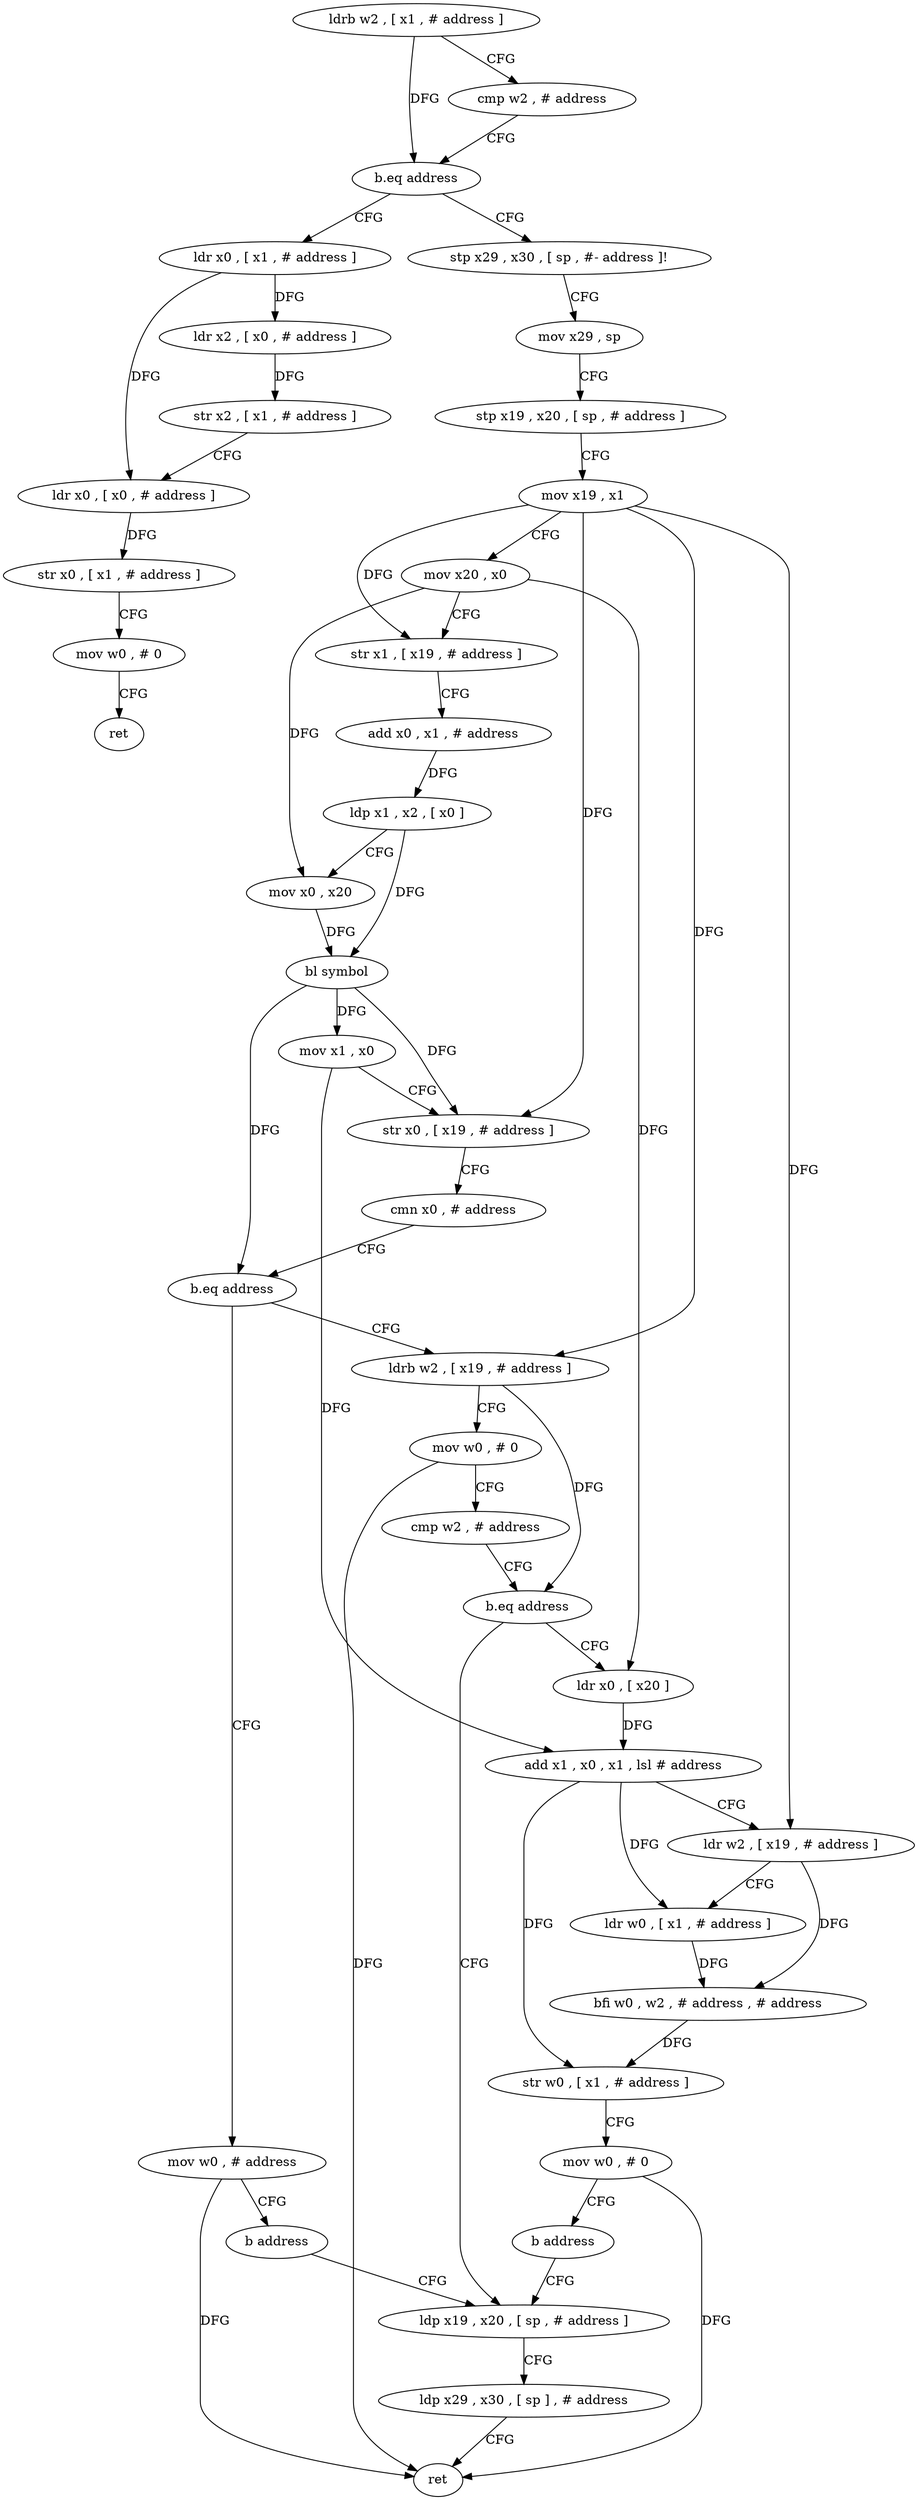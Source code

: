 digraph "func" {
"4329696" [label = "ldrb w2 , [ x1 , # address ]" ]
"4329700" [label = "cmp w2 , # address" ]
"4329704" [label = "b.eq address" ]
"4329792" [label = "ldr x0 , [ x1 , # address ]" ]
"4329708" [label = "stp x29 , x30 , [ sp , #- address ]!" ]
"4329796" [label = "ldr x2 , [ x0 , # address ]" ]
"4329800" [label = "str x2 , [ x1 , # address ]" ]
"4329804" [label = "ldr x0 , [ x0 , # address ]" ]
"4329808" [label = "str x0 , [ x1 , # address ]" ]
"4329812" [label = "mov w0 , # 0" ]
"4329816" [label = "ret" ]
"4329712" [label = "mov x29 , sp" ]
"4329716" [label = "stp x19 , x20 , [ sp , # address ]" ]
"4329720" [label = "mov x19 , x1" ]
"4329724" [label = "mov x20 , x0" ]
"4329728" [label = "str x1 , [ x19 , # address ]" ]
"4329732" [label = "add x0 , x1 , # address" ]
"4329736" [label = "ldp x1 , x2 , [ x0 ]" ]
"4329740" [label = "mov x0 , x20" ]
"4329744" [label = "bl symbol" ]
"4329748" [label = "mov x1 , x0" ]
"4329752" [label = "str x0 , [ x19 , # address ]" ]
"4329756" [label = "cmn x0 , # address" ]
"4329760" [label = "b.eq address" ]
"4329852" [label = "mov w0 , # address" ]
"4329764" [label = "ldrb w2 , [ x19 , # address ]" ]
"4329856" [label = "b address" ]
"4329780" [label = "ldp x19 , x20 , [ sp , # address ]" ]
"4329768" [label = "mov w0 , # 0" ]
"4329772" [label = "cmp w2 , # address" ]
"4329776" [label = "b.eq address" ]
"4329820" [label = "ldr x0 , [ x20 ]" ]
"4329784" [label = "ldp x29 , x30 , [ sp ] , # address" ]
"4329788" [label = "ret" ]
"4329824" [label = "add x1 , x0 , x1 , lsl # address" ]
"4329828" [label = "ldr w2 , [ x19 , # address ]" ]
"4329832" [label = "ldr w0 , [ x1 , # address ]" ]
"4329836" [label = "bfi w0 , w2 , # address , # address" ]
"4329840" [label = "str w0 , [ x1 , # address ]" ]
"4329844" [label = "mov w0 , # 0" ]
"4329848" [label = "b address" ]
"4329696" -> "4329700" [ label = "CFG" ]
"4329696" -> "4329704" [ label = "DFG" ]
"4329700" -> "4329704" [ label = "CFG" ]
"4329704" -> "4329792" [ label = "CFG" ]
"4329704" -> "4329708" [ label = "CFG" ]
"4329792" -> "4329796" [ label = "DFG" ]
"4329792" -> "4329804" [ label = "DFG" ]
"4329708" -> "4329712" [ label = "CFG" ]
"4329796" -> "4329800" [ label = "DFG" ]
"4329800" -> "4329804" [ label = "CFG" ]
"4329804" -> "4329808" [ label = "DFG" ]
"4329808" -> "4329812" [ label = "CFG" ]
"4329812" -> "4329816" [ label = "CFG" ]
"4329712" -> "4329716" [ label = "CFG" ]
"4329716" -> "4329720" [ label = "CFG" ]
"4329720" -> "4329724" [ label = "CFG" ]
"4329720" -> "4329728" [ label = "DFG" ]
"4329720" -> "4329752" [ label = "DFG" ]
"4329720" -> "4329764" [ label = "DFG" ]
"4329720" -> "4329828" [ label = "DFG" ]
"4329724" -> "4329728" [ label = "CFG" ]
"4329724" -> "4329740" [ label = "DFG" ]
"4329724" -> "4329820" [ label = "DFG" ]
"4329728" -> "4329732" [ label = "CFG" ]
"4329732" -> "4329736" [ label = "DFG" ]
"4329736" -> "4329740" [ label = "CFG" ]
"4329736" -> "4329744" [ label = "DFG" ]
"4329740" -> "4329744" [ label = "DFG" ]
"4329744" -> "4329748" [ label = "DFG" ]
"4329744" -> "4329752" [ label = "DFG" ]
"4329744" -> "4329760" [ label = "DFG" ]
"4329748" -> "4329752" [ label = "CFG" ]
"4329748" -> "4329824" [ label = "DFG" ]
"4329752" -> "4329756" [ label = "CFG" ]
"4329756" -> "4329760" [ label = "CFG" ]
"4329760" -> "4329852" [ label = "CFG" ]
"4329760" -> "4329764" [ label = "CFG" ]
"4329852" -> "4329856" [ label = "CFG" ]
"4329852" -> "4329788" [ label = "DFG" ]
"4329764" -> "4329768" [ label = "CFG" ]
"4329764" -> "4329776" [ label = "DFG" ]
"4329856" -> "4329780" [ label = "CFG" ]
"4329780" -> "4329784" [ label = "CFG" ]
"4329768" -> "4329772" [ label = "CFG" ]
"4329768" -> "4329788" [ label = "DFG" ]
"4329772" -> "4329776" [ label = "CFG" ]
"4329776" -> "4329820" [ label = "CFG" ]
"4329776" -> "4329780" [ label = "CFG" ]
"4329820" -> "4329824" [ label = "DFG" ]
"4329784" -> "4329788" [ label = "CFG" ]
"4329824" -> "4329828" [ label = "CFG" ]
"4329824" -> "4329832" [ label = "DFG" ]
"4329824" -> "4329840" [ label = "DFG" ]
"4329828" -> "4329832" [ label = "CFG" ]
"4329828" -> "4329836" [ label = "DFG" ]
"4329832" -> "4329836" [ label = "DFG" ]
"4329836" -> "4329840" [ label = "DFG" ]
"4329840" -> "4329844" [ label = "CFG" ]
"4329844" -> "4329848" [ label = "CFG" ]
"4329844" -> "4329788" [ label = "DFG" ]
"4329848" -> "4329780" [ label = "CFG" ]
}

